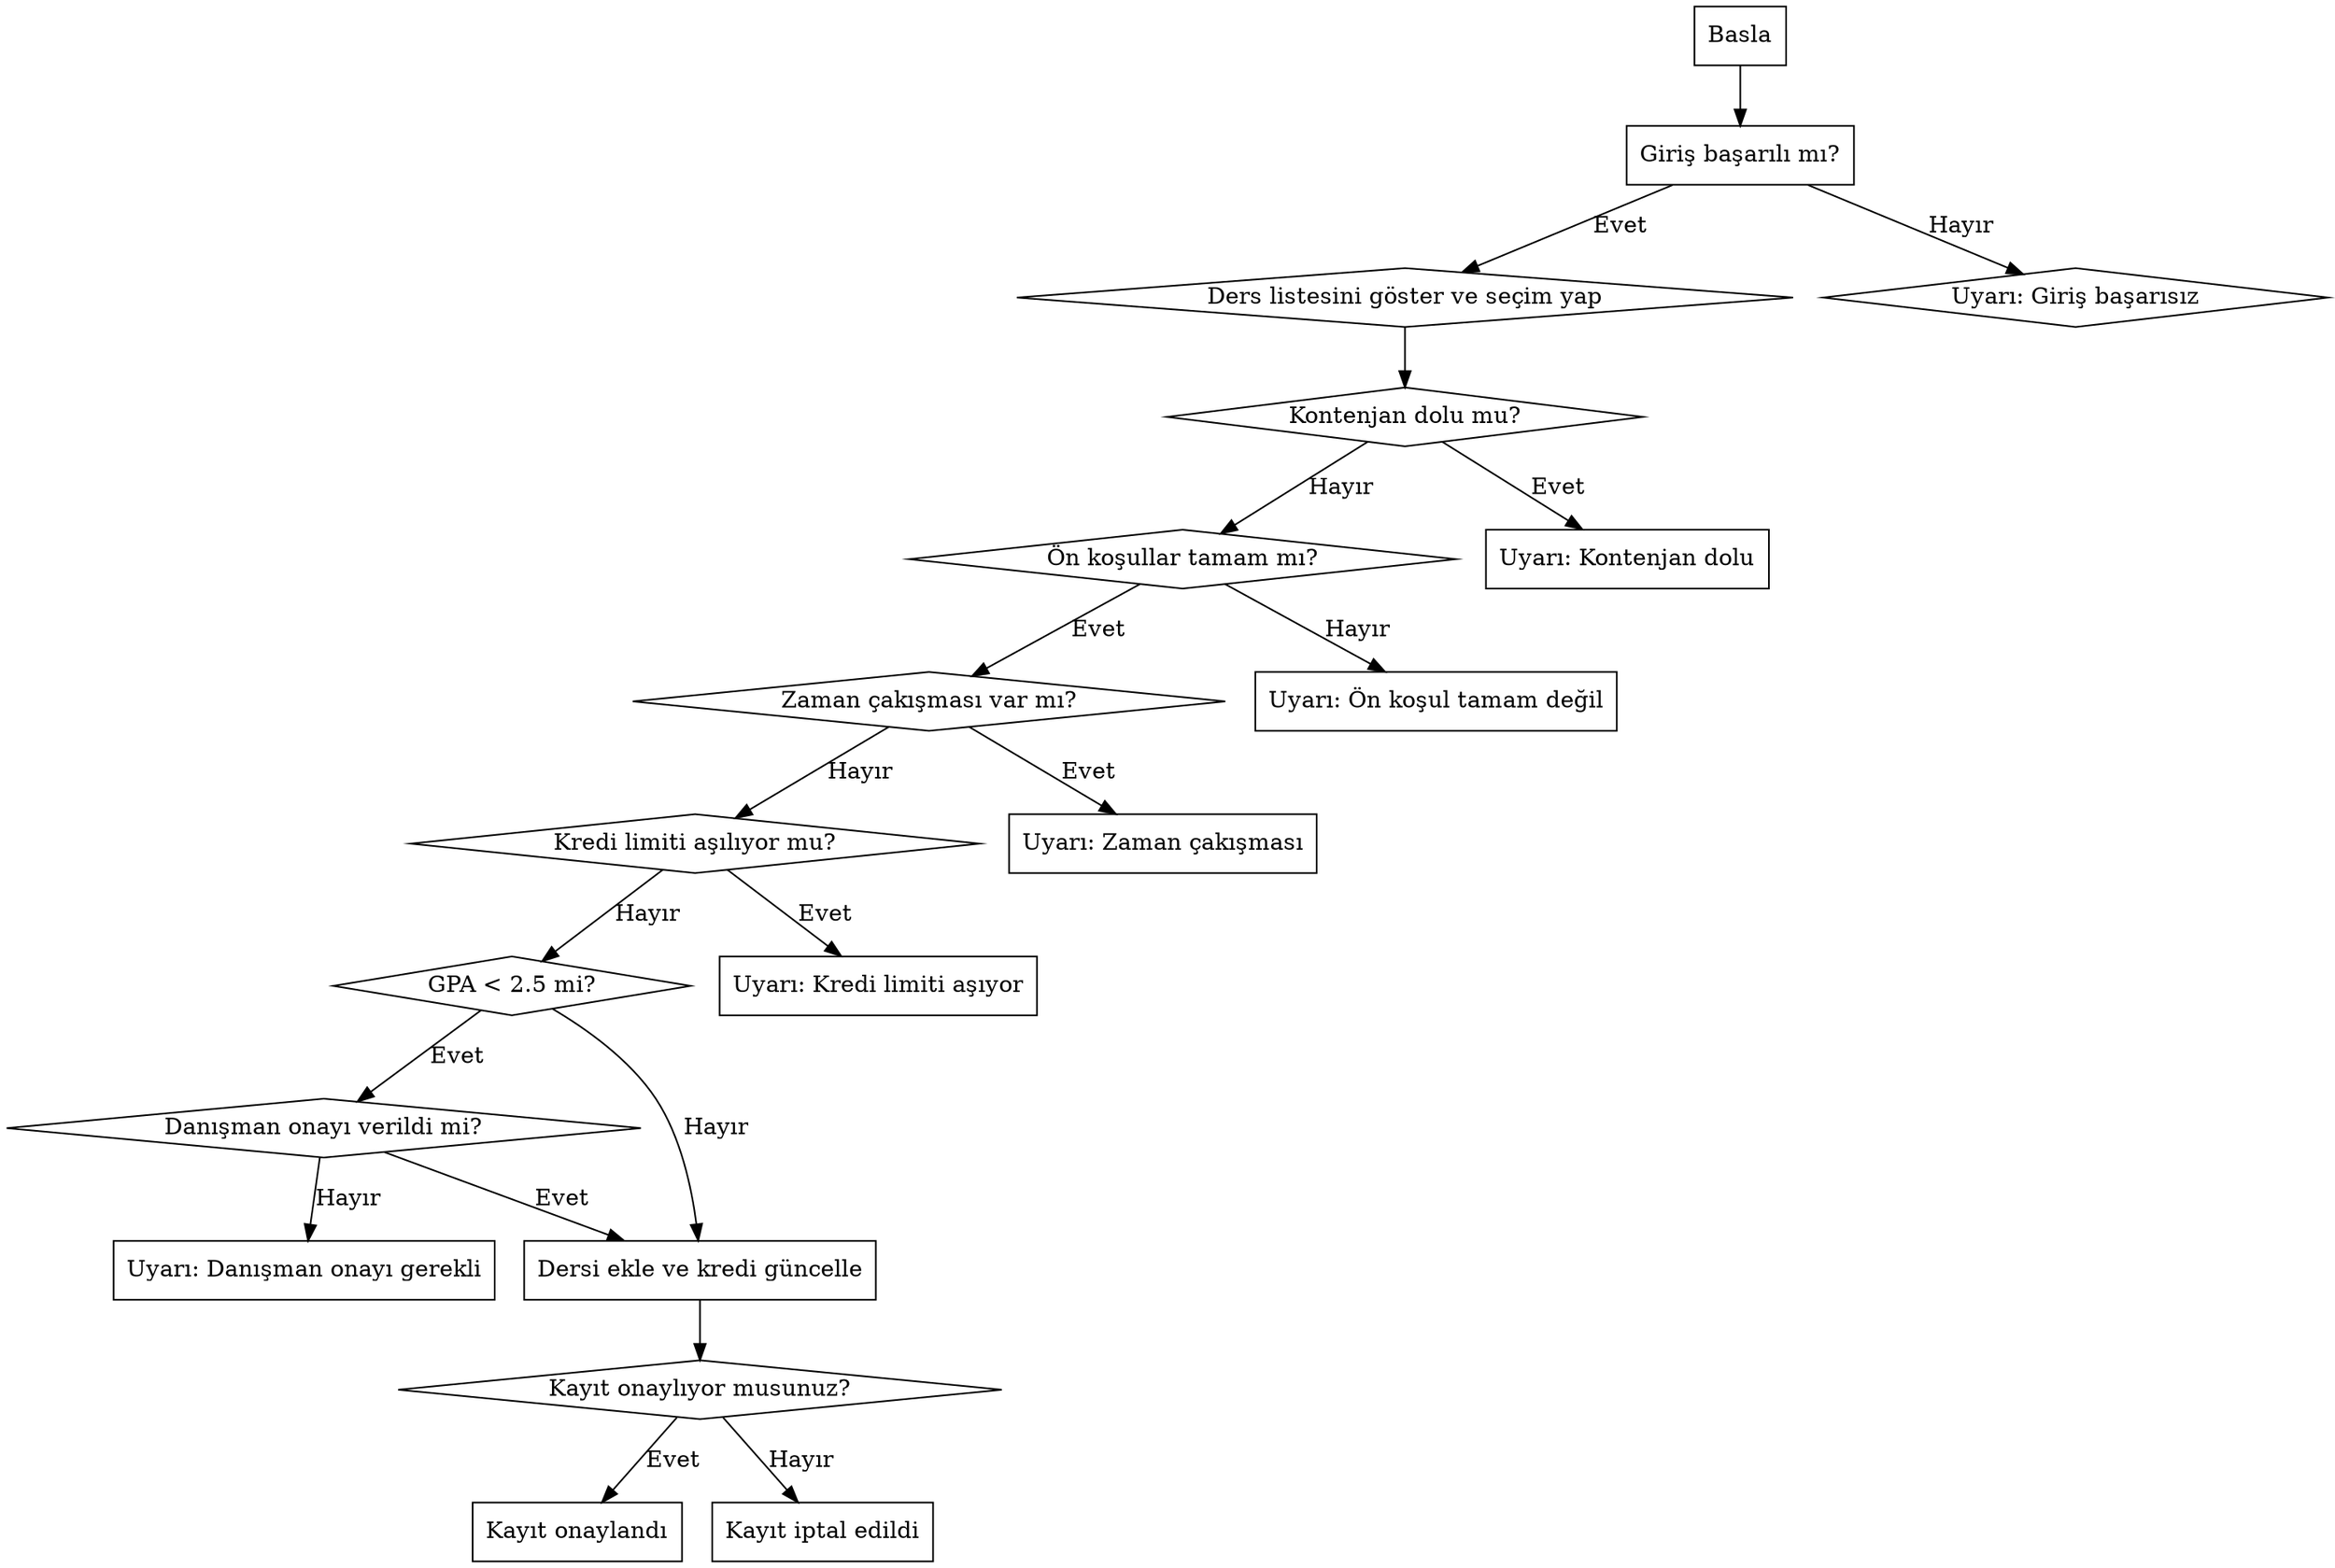 digraph DersKayit {
    rankdir=TB;
    node [shape=box];

    Basla -> Giris;

    node [shape=diamond];
    Giris [label="Giriş başarılı mı?"];
    Giris -> DersListesi [label="Evet"];
    Giris -> GirisHata [label="Hayır"];
    
    node [shape=box];
    GirisHata [label="Uyarı: Giriş başarısız"];
    
    DersListesi [label="Ders listesini göster ve seçim yap"];
    
    node [shape=diamond];
    Kontenjan [label="Kontenjan dolu mu?"];
    OnKosul [label="Ön koşullar tamam mı?"];
    Zaman [label="Zaman çakışması var mı?"];
    Kredi [label="Kredi limiti aşılıyor mu?"];
    GPA [label="GPA < 2.5 mi?"];
    Danisman [label="Danışman onayı verildi mi?"];
    Onay [label="Kayıt onaylıyor musunuz?"];

    DersListesi -> Kontenjan;
    Kontenjan -> UyarıKontenjan [label="Evet"];
    Kontenjan -> OnKosul [label="Hayır"];
    OnKosul -> UyarıOnKosul [label="Hayır"];
    OnKosul -> Zaman [label="Evet"];
    Zaman -> UyarıZaman [label="Evet"];
    Zaman -> Kredi [label="Hayır"];
    Kredi -> UyarıKredi [label="Evet"];
    Kredi -> GPA [label="Hayır"];
    GPA -> Danisman [label="Evet"];
    GPA -> DersEkle [label="Hayır"];
    Danisman -> UyarıDanisman [label="Hayır"];
    Danisman -> DersEkle [label="Evet"];
    
    DersEkle [shape=box,label="Dersi ekle ve kredi güncelle"];
    
    DersEkle -> Onay;
    Onay -> KayitOnay [label="Evet"];
    Onay -> KayitIptal [label="Hayır"];
    
    KayitOnay [shape=box,label="Kayıt onaylandı"];
    KayitIptal [shape=box,label="Kayıt iptal edildi"];
    
    UyarıKontenjan [shape=box,label="Uyarı: Kontenjan dolu"];
    UyarıOnKosul [shape=box,label="Uyarı: Ön koşul tamam değil"];
    UyarıZaman [shape=box,label="Uyarı: Zaman çakışması"];
    UyarıKredi [shape=box,label="Uyarı: Kredi limiti aşıyor"];
    UyarıDanisman [shape=box,label="Uyarı: Danışman onayı gerekli"];
}
